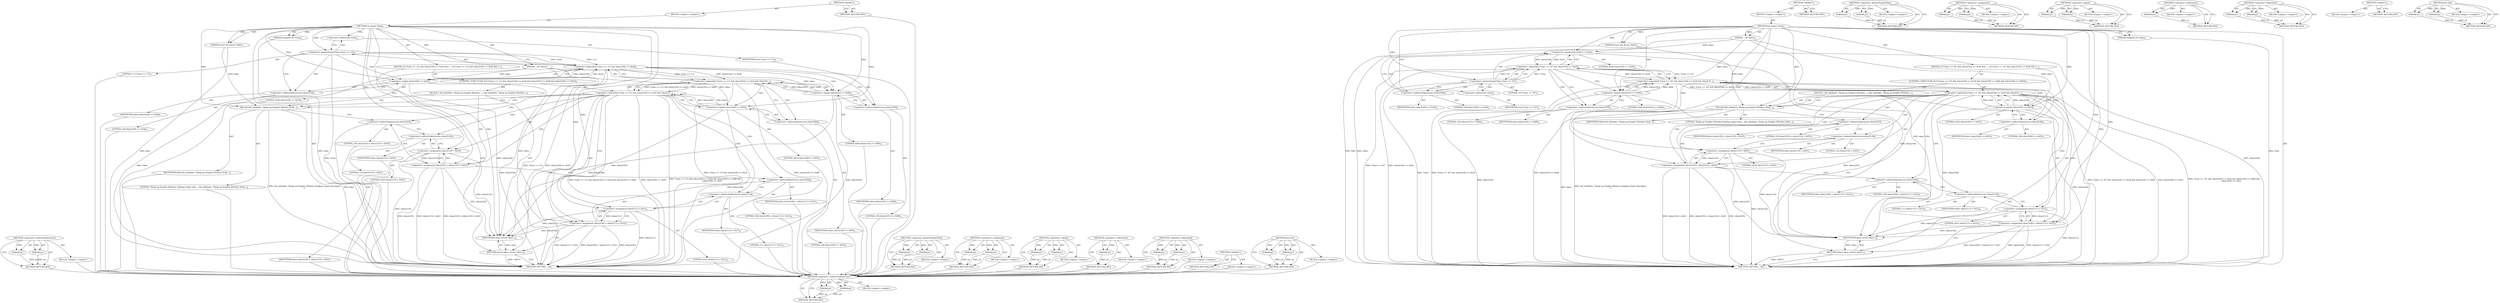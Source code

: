 digraph "hid_info" {
vulnerable_106 [label=<(METHOD,&lt;operator&gt;.indirectIndexAccess)>];
vulnerable_107 [label=<(PARAM,p1)>];
vulnerable_108 [label=<(PARAM,p2)>];
vulnerable_109 [label=<(BLOCK,&lt;empty&gt;,&lt;empty&gt;)>];
vulnerable_110 [label=<(METHOD_RETURN,ANY)>];
vulnerable_6 [label=<(METHOD,&lt;global&gt;)<SUB>1</SUB>>];
vulnerable_7 [label=<(BLOCK,&lt;empty&gt;,&lt;empty&gt;)<SUB>1</SUB>>];
vulnerable_8 [label=<(METHOD,sp_report_fixup)<SUB>1</SUB>>];
vulnerable_9 [label=<(PARAM,struct hid_device *hdev)<SUB>1</SUB>>];
vulnerable_10 [label=<(PARAM,__u8 *rdesc)<SUB>1</SUB>>];
vulnerable_11 [label=<(PARAM,unsigned int *rsize)<SUB>2</SUB>>];
vulnerable_12 [label=<(BLOCK,{
	if (*rsize &gt;= 107 &amp;&amp; rdesc[104] == 0x26 &amp;&amp; r...,{
	if (*rsize &gt;= 107 &amp;&amp; rdesc[104] == 0x26 &amp;&amp; r...)<SUB>3</SUB>>];
vulnerable_13 [label=<(CONTROL_STRUCTURE,IF,if (*rsize &gt;= 107 &amp;&amp; rdesc[104] == 0x26 &amp;&amp; rdesc[105] == 0x80 &amp;&amp;
 			rdesc[106] == 0x03))<SUB>4</SUB>>];
vulnerable_14 [label=<(&lt;operator&gt;.logicalAnd,*rsize &gt;= 107 &amp;&amp; rdesc[104] == 0x26 &amp;&amp; rdesc[10...)<SUB>4</SUB>>];
vulnerable_15 [label=<(&lt;operator&gt;.logicalAnd,*rsize &gt;= 107 &amp;&amp; rdesc[104] == 0x26 &amp;&amp; rdesc[10...)<SUB>4</SUB>>];
vulnerable_16 [label=<(&lt;operator&gt;.logicalAnd,*rsize &gt;= 107 &amp;&amp; rdesc[104] == 0x26)<SUB>4</SUB>>];
vulnerable_17 [label=<(&lt;operator&gt;.greaterEqualsThan,*rsize &gt;= 107)<SUB>4</SUB>>];
vulnerable_18 [label=<(&lt;operator&gt;.indirection,*rsize)<SUB>4</SUB>>];
vulnerable_19 [label=<(IDENTIFIER,rsize,*rsize &gt;= 107)<SUB>4</SUB>>];
vulnerable_20 [label=<(LITERAL,107,*rsize &gt;= 107)<SUB>4</SUB>>];
vulnerable_21 [label=<(&lt;operator&gt;.equals,rdesc[104] == 0x26)<SUB>4</SUB>>];
vulnerable_22 [label=<(&lt;operator&gt;.indirectIndexAccess,rdesc[104])<SUB>4</SUB>>];
vulnerable_23 [label=<(IDENTIFIER,rdesc,rdesc[104] == 0x26)<SUB>4</SUB>>];
vulnerable_24 [label=<(LITERAL,104,rdesc[104] == 0x26)<SUB>4</SUB>>];
vulnerable_25 [label=<(LITERAL,0x26,rdesc[104] == 0x26)<SUB>4</SUB>>];
vulnerable_26 [label=<(&lt;operator&gt;.equals,rdesc[105] == 0x80)<SUB>4</SUB>>];
vulnerable_27 [label=<(&lt;operator&gt;.indirectIndexAccess,rdesc[105])<SUB>4</SUB>>];
vulnerable_28 [label=<(IDENTIFIER,rdesc,rdesc[105] == 0x80)<SUB>4</SUB>>];
vulnerable_29 [label=<(LITERAL,105,rdesc[105] == 0x80)<SUB>4</SUB>>];
vulnerable_30 [label=<(LITERAL,0x80,rdesc[105] == 0x80)<SUB>4</SUB>>];
vulnerable_31 [label=<(&lt;operator&gt;.equals,rdesc[106] == 0x03)<SUB>5</SUB>>];
vulnerable_32 [label=<(&lt;operator&gt;.indirectIndexAccess,rdesc[106])<SUB>5</SUB>>];
vulnerable_33 [label=<(IDENTIFIER,rdesc,rdesc[106] == 0x03)<SUB>5</SUB>>];
vulnerable_34 [label=<(LITERAL,106,rdesc[106] == 0x03)<SUB>5</SUB>>];
vulnerable_35 [label=<(LITERAL,0x03,rdesc[106] == 0x03)<SUB>5</SUB>>];
vulnerable_36 [label=<(BLOCK,{
 		hid_info(hdev, &quot;fixing up Sunplus Wireless...,{
 		hid_info(hdev, &quot;fixing up Sunplus Wireless...)<SUB>5</SUB>>];
vulnerable_37 [label=<(hid_info,hid_info(hdev, &quot;fixing up Sunplus Wireless Desk...)<SUB>6</SUB>>];
vulnerable_38 [label=<(IDENTIFIER,hdev,hid_info(hdev, &quot;fixing up Sunplus Wireless Desk...)<SUB>6</SUB>>];
vulnerable_39 [label=<(LITERAL,&quot;fixing up Sunplus Wireless Desktop report desc...,hid_info(hdev, &quot;fixing up Sunplus Wireless Desk...)<SUB>6</SUB>>];
vulnerable_40 [label=<(&lt;operator&gt;.assignment,rdesc[105] = rdesc[110] = 0x03)<SUB>7</SUB>>];
vulnerable_41 [label=<(&lt;operator&gt;.indirectIndexAccess,rdesc[105])<SUB>7</SUB>>];
vulnerable_42 [label=<(IDENTIFIER,rdesc,rdesc[105] = rdesc[110] = 0x03)<SUB>7</SUB>>];
vulnerable_43 [label=<(LITERAL,105,rdesc[105] = rdesc[110] = 0x03)<SUB>7</SUB>>];
vulnerable_44 [label=<(&lt;operator&gt;.assignment,rdesc[110] = 0x03)<SUB>7</SUB>>];
vulnerable_45 [label=<(&lt;operator&gt;.indirectIndexAccess,rdesc[110])<SUB>7</SUB>>];
vulnerable_46 [label=<(IDENTIFIER,rdesc,rdesc[110] = 0x03)<SUB>7</SUB>>];
vulnerable_47 [label=<(LITERAL,110,rdesc[110] = 0x03)<SUB>7</SUB>>];
vulnerable_48 [label=<(LITERAL,0x03,rdesc[110] = 0x03)<SUB>7</SUB>>];
vulnerable_49 [label=<(&lt;operator&gt;.assignment,rdesc[106] = rdesc[111] = 0x21)<SUB>8</SUB>>];
vulnerable_50 [label=<(&lt;operator&gt;.indirectIndexAccess,rdesc[106])<SUB>8</SUB>>];
vulnerable_51 [label=<(IDENTIFIER,rdesc,rdesc[106] = rdesc[111] = 0x21)<SUB>8</SUB>>];
vulnerable_52 [label=<(LITERAL,106,rdesc[106] = rdesc[111] = 0x21)<SUB>8</SUB>>];
vulnerable_53 [label=<(&lt;operator&gt;.assignment,rdesc[111] = 0x21)<SUB>8</SUB>>];
vulnerable_54 [label=<(&lt;operator&gt;.indirectIndexAccess,rdesc[111])<SUB>8</SUB>>];
vulnerable_55 [label=<(IDENTIFIER,rdesc,rdesc[111] = 0x21)<SUB>8</SUB>>];
vulnerable_56 [label=<(LITERAL,111,rdesc[111] = 0x21)<SUB>8</SUB>>];
vulnerable_57 [label=<(LITERAL,0x21,rdesc[111] = 0x21)<SUB>8</SUB>>];
vulnerable_58 [label=<(RETURN,return rdesc;,return rdesc;)<SUB>10</SUB>>];
vulnerable_59 [label=<(IDENTIFIER,rdesc,return rdesc;)<SUB>10</SUB>>];
vulnerable_60 [label=<(METHOD_RETURN,__u8)<SUB>1</SUB>>];
vulnerable_62 [label=<(METHOD_RETURN,ANY)<SUB>1</SUB>>];
vulnerable_92 [label=<(METHOD,&lt;operator&gt;.greaterEqualsThan)>];
vulnerable_93 [label=<(PARAM,p1)>];
vulnerable_94 [label=<(PARAM,p2)>];
vulnerable_95 [label=<(BLOCK,&lt;empty&gt;,&lt;empty&gt;)>];
vulnerable_96 [label=<(METHOD_RETURN,ANY)>];
vulnerable_116 [label=<(METHOD,&lt;operator&gt;.assignment)>];
vulnerable_117 [label=<(PARAM,p1)>];
vulnerable_118 [label=<(PARAM,p2)>];
vulnerable_119 [label=<(BLOCK,&lt;empty&gt;,&lt;empty&gt;)>];
vulnerable_120 [label=<(METHOD_RETURN,ANY)>];
vulnerable_101 [label=<(METHOD,&lt;operator&gt;.equals)>];
vulnerable_102 [label=<(PARAM,p1)>];
vulnerable_103 [label=<(PARAM,p2)>];
vulnerable_104 [label=<(BLOCK,&lt;empty&gt;,&lt;empty&gt;)>];
vulnerable_105 [label=<(METHOD_RETURN,ANY)>];
vulnerable_97 [label=<(METHOD,&lt;operator&gt;.indirection)>];
vulnerable_98 [label=<(PARAM,p1)>];
vulnerable_99 [label=<(BLOCK,&lt;empty&gt;,&lt;empty&gt;)>];
vulnerable_100 [label=<(METHOD_RETURN,ANY)>];
vulnerable_87 [label=<(METHOD,&lt;operator&gt;.logicalAnd)>];
vulnerable_88 [label=<(PARAM,p1)>];
vulnerable_89 [label=<(PARAM,p2)>];
vulnerable_90 [label=<(BLOCK,&lt;empty&gt;,&lt;empty&gt;)>];
vulnerable_91 [label=<(METHOD_RETURN,ANY)>];
vulnerable_81 [label=<(METHOD,&lt;global&gt;)<SUB>1</SUB>>];
vulnerable_82 [label=<(BLOCK,&lt;empty&gt;,&lt;empty&gt;)>];
vulnerable_83 [label=<(METHOD_RETURN,ANY)>];
vulnerable_111 [label=<(METHOD,hid_info)>];
vulnerable_112 [label=<(PARAM,p1)>];
vulnerable_113 [label=<(PARAM,p2)>];
vulnerable_114 [label=<(BLOCK,&lt;empty&gt;,&lt;empty&gt;)>];
vulnerable_115 [label=<(METHOD_RETURN,ANY)>];
fixed_106 [label=<(METHOD,&lt;operator&gt;.indirectIndexAccess)>];
fixed_107 [label=<(PARAM,p1)>];
fixed_108 [label=<(PARAM,p2)>];
fixed_109 [label=<(BLOCK,&lt;empty&gt;,&lt;empty&gt;)>];
fixed_110 [label=<(METHOD_RETURN,ANY)>];
fixed_6 [label=<(METHOD,&lt;global&gt;)<SUB>1</SUB>>];
fixed_7 [label=<(BLOCK,&lt;empty&gt;,&lt;empty&gt;)<SUB>1</SUB>>];
fixed_8 [label=<(METHOD,sp_report_fixup)<SUB>1</SUB>>];
fixed_9 [label=<(PARAM,struct hid_device *hdev)<SUB>1</SUB>>];
fixed_10 [label=<(PARAM,__u8 *rdesc)<SUB>1</SUB>>];
fixed_11 [label=<(PARAM,unsigned int *rsize)<SUB>2</SUB>>];
fixed_12 [label=<(BLOCK,{
	if (*rsize &gt;= 112 &amp;&amp; rdesc[104] == 0x26 &amp;&amp; r...,{
	if (*rsize &gt;= 112 &amp;&amp; rdesc[104] == 0x26 &amp;&amp; r...)<SUB>3</SUB>>];
fixed_13 [label=<(CONTROL_STRUCTURE,IF,if (*rsize &gt;= 112 &amp;&amp; rdesc[104] == 0x26 &amp;&amp; rdesc[105] == 0x80 &amp;&amp;
 			rdesc[106] == 0x03))<SUB>4</SUB>>];
fixed_14 [label=<(&lt;operator&gt;.logicalAnd,*rsize &gt;= 112 &amp;&amp; rdesc[104] == 0x26 &amp;&amp; rdesc[10...)<SUB>4</SUB>>];
fixed_15 [label=<(&lt;operator&gt;.logicalAnd,*rsize &gt;= 112 &amp;&amp; rdesc[104] == 0x26 &amp;&amp; rdesc[10...)<SUB>4</SUB>>];
fixed_16 [label=<(&lt;operator&gt;.logicalAnd,*rsize &gt;= 112 &amp;&amp; rdesc[104] == 0x26)<SUB>4</SUB>>];
fixed_17 [label=<(&lt;operator&gt;.greaterEqualsThan,*rsize &gt;= 112)<SUB>4</SUB>>];
fixed_18 [label=<(&lt;operator&gt;.indirection,*rsize)<SUB>4</SUB>>];
fixed_19 [label=<(IDENTIFIER,rsize,*rsize &gt;= 112)<SUB>4</SUB>>];
fixed_20 [label=<(LITERAL,112,*rsize &gt;= 112)<SUB>4</SUB>>];
fixed_21 [label=<(&lt;operator&gt;.equals,rdesc[104] == 0x26)<SUB>4</SUB>>];
fixed_22 [label=<(&lt;operator&gt;.indirectIndexAccess,rdesc[104])<SUB>4</SUB>>];
fixed_23 [label=<(IDENTIFIER,rdesc,rdesc[104] == 0x26)<SUB>4</SUB>>];
fixed_24 [label=<(LITERAL,104,rdesc[104] == 0x26)<SUB>4</SUB>>];
fixed_25 [label=<(LITERAL,0x26,rdesc[104] == 0x26)<SUB>4</SUB>>];
fixed_26 [label=<(&lt;operator&gt;.equals,rdesc[105] == 0x80)<SUB>4</SUB>>];
fixed_27 [label=<(&lt;operator&gt;.indirectIndexAccess,rdesc[105])<SUB>4</SUB>>];
fixed_28 [label=<(IDENTIFIER,rdesc,rdesc[105] == 0x80)<SUB>4</SUB>>];
fixed_29 [label=<(LITERAL,105,rdesc[105] == 0x80)<SUB>4</SUB>>];
fixed_30 [label=<(LITERAL,0x80,rdesc[105] == 0x80)<SUB>4</SUB>>];
fixed_31 [label=<(&lt;operator&gt;.equals,rdesc[106] == 0x03)<SUB>5</SUB>>];
fixed_32 [label=<(&lt;operator&gt;.indirectIndexAccess,rdesc[106])<SUB>5</SUB>>];
fixed_33 [label=<(IDENTIFIER,rdesc,rdesc[106] == 0x03)<SUB>5</SUB>>];
fixed_34 [label=<(LITERAL,106,rdesc[106] == 0x03)<SUB>5</SUB>>];
fixed_35 [label=<(LITERAL,0x03,rdesc[106] == 0x03)<SUB>5</SUB>>];
fixed_36 [label=<(BLOCK,{
 		hid_info(hdev, &quot;fixing up Sunplus Wireless...,{
 		hid_info(hdev, &quot;fixing up Sunplus Wireless...)<SUB>5</SUB>>];
fixed_37 [label=<(hid_info,hid_info(hdev, &quot;fixing up Sunplus Wireless Desk...)<SUB>6</SUB>>];
fixed_38 [label=<(IDENTIFIER,hdev,hid_info(hdev, &quot;fixing up Sunplus Wireless Desk...)<SUB>6</SUB>>];
fixed_39 [label=<(LITERAL,&quot;fixing up Sunplus Wireless Desktop report desc...,hid_info(hdev, &quot;fixing up Sunplus Wireless Desk...)<SUB>6</SUB>>];
fixed_40 [label=<(&lt;operator&gt;.assignment,rdesc[105] = rdesc[110] = 0x03)<SUB>7</SUB>>];
fixed_41 [label=<(&lt;operator&gt;.indirectIndexAccess,rdesc[105])<SUB>7</SUB>>];
fixed_42 [label=<(IDENTIFIER,rdesc,rdesc[105] = rdesc[110] = 0x03)<SUB>7</SUB>>];
fixed_43 [label=<(LITERAL,105,rdesc[105] = rdesc[110] = 0x03)<SUB>7</SUB>>];
fixed_44 [label=<(&lt;operator&gt;.assignment,rdesc[110] = 0x03)<SUB>7</SUB>>];
fixed_45 [label=<(&lt;operator&gt;.indirectIndexAccess,rdesc[110])<SUB>7</SUB>>];
fixed_46 [label=<(IDENTIFIER,rdesc,rdesc[110] = 0x03)<SUB>7</SUB>>];
fixed_47 [label=<(LITERAL,110,rdesc[110] = 0x03)<SUB>7</SUB>>];
fixed_48 [label=<(LITERAL,0x03,rdesc[110] = 0x03)<SUB>7</SUB>>];
fixed_49 [label=<(&lt;operator&gt;.assignment,rdesc[106] = rdesc[111] = 0x21)<SUB>8</SUB>>];
fixed_50 [label=<(&lt;operator&gt;.indirectIndexAccess,rdesc[106])<SUB>8</SUB>>];
fixed_51 [label=<(IDENTIFIER,rdesc,rdesc[106] = rdesc[111] = 0x21)<SUB>8</SUB>>];
fixed_52 [label=<(LITERAL,106,rdesc[106] = rdesc[111] = 0x21)<SUB>8</SUB>>];
fixed_53 [label=<(&lt;operator&gt;.assignment,rdesc[111] = 0x21)<SUB>8</SUB>>];
fixed_54 [label=<(&lt;operator&gt;.indirectIndexAccess,rdesc[111])<SUB>8</SUB>>];
fixed_55 [label=<(IDENTIFIER,rdesc,rdesc[111] = 0x21)<SUB>8</SUB>>];
fixed_56 [label=<(LITERAL,111,rdesc[111] = 0x21)<SUB>8</SUB>>];
fixed_57 [label=<(LITERAL,0x21,rdesc[111] = 0x21)<SUB>8</SUB>>];
fixed_58 [label=<(RETURN,return rdesc;,return rdesc;)<SUB>10</SUB>>];
fixed_59 [label=<(IDENTIFIER,rdesc,return rdesc;)<SUB>10</SUB>>];
fixed_60 [label=<(METHOD_RETURN,__u8)<SUB>1</SUB>>];
fixed_62 [label=<(METHOD_RETURN,ANY)<SUB>1</SUB>>];
fixed_92 [label=<(METHOD,&lt;operator&gt;.greaterEqualsThan)>];
fixed_93 [label=<(PARAM,p1)>];
fixed_94 [label=<(PARAM,p2)>];
fixed_95 [label=<(BLOCK,&lt;empty&gt;,&lt;empty&gt;)>];
fixed_96 [label=<(METHOD_RETURN,ANY)>];
fixed_116 [label=<(METHOD,&lt;operator&gt;.assignment)>];
fixed_117 [label=<(PARAM,p1)>];
fixed_118 [label=<(PARAM,p2)>];
fixed_119 [label=<(BLOCK,&lt;empty&gt;,&lt;empty&gt;)>];
fixed_120 [label=<(METHOD_RETURN,ANY)>];
fixed_101 [label=<(METHOD,&lt;operator&gt;.equals)>];
fixed_102 [label=<(PARAM,p1)>];
fixed_103 [label=<(PARAM,p2)>];
fixed_104 [label=<(BLOCK,&lt;empty&gt;,&lt;empty&gt;)>];
fixed_105 [label=<(METHOD_RETURN,ANY)>];
fixed_97 [label=<(METHOD,&lt;operator&gt;.indirection)>];
fixed_98 [label=<(PARAM,p1)>];
fixed_99 [label=<(BLOCK,&lt;empty&gt;,&lt;empty&gt;)>];
fixed_100 [label=<(METHOD_RETURN,ANY)>];
fixed_87 [label=<(METHOD,&lt;operator&gt;.logicalAnd)>];
fixed_88 [label=<(PARAM,p1)>];
fixed_89 [label=<(PARAM,p2)>];
fixed_90 [label=<(BLOCK,&lt;empty&gt;,&lt;empty&gt;)>];
fixed_91 [label=<(METHOD_RETURN,ANY)>];
fixed_81 [label=<(METHOD,&lt;global&gt;)<SUB>1</SUB>>];
fixed_82 [label=<(BLOCK,&lt;empty&gt;,&lt;empty&gt;)>];
fixed_83 [label=<(METHOD_RETURN,ANY)>];
fixed_111 [label=<(METHOD,hid_info)>];
fixed_112 [label=<(PARAM,p1)>];
fixed_113 [label=<(PARAM,p2)>];
fixed_114 [label=<(BLOCK,&lt;empty&gt;,&lt;empty&gt;)>];
fixed_115 [label=<(METHOD_RETURN,ANY)>];
vulnerable_106 -> vulnerable_107  [key=0, label="AST: "];
vulnerable_106 -> vulnerable_107  [key=1, label="DDG: "];
vulnerable_106 -> vulnerable_109  [key=0, label="AST: "];
vulnerable_106 -> vulnerable_108  [key=0, label="AST: "];
vulnerable_106 -> vulnerable_108  [key=1, label="DDG: "];
vulnerable_106 -> vulnerable_110  [key=0, label="AST: "];
vulnerable_106 -> vulnerable_110  [key=1, label="CFG: "];
vulnerable_107 -> vulnerable_110  [key=0, label="DDG: p1"];
vulnerable_108 -> vulnerable_110  [key=0, label="DDG: p2"];
vulnerable_6 -> vulnerable_7  [key=0, label="AST: "];
vulnerable_6 -> vulnerable_62  [key=0, label="AST: "];
vulnerable_6 -> vulnerable_62  [key=1, label="CFG: "];
vulnerable_7 -> vulnerable_8  [key=0, label="AST: "];
vulnerable_8 -> vulnerable_9  [key=0, label="AST: "];
vulnerable_8 -> vulnerable_9  [key=1, label="DDG: "];
vulnerable_8 -> vulnerable_10  [key=0, label="AST: "];
vulnerable_8 -> vulnerable_10  [key=1, label="DDG: "];
vulnerable_8 -> vulnerable_11  [key=0, label="AST: "];
vulnerable_8 -> vulnerable_11  [key=1, label="DDG: "];
vulnerable_8 -> vulnerable_12  [key=0, label="AST: "];
vulnerable_8 -> vulnerable_60  [key=0, label="AST: "];
vulnerable_8 -> vulnerable_18  [key=0, label="CFG: "];
vulnerable_8 -> vulnerable_59  [key=0, label="DDG: "];
vulnerable_8 -> vulnerable_40  [key=0, label="DDG: "];
vulnerable_8 -> vulnerable_49  [key=0, label="DDG: "];
vulnerable_8 -> vulnerable_31  [key=0, label="DDG: "];
vulnerable_8 -> vulnerable_37  [key=0, label="DDG: "];
vulnerable_8 -> vulnerable_26  [key=0, label="DDG: "];
vulnerable_8 -> vulnerable_44  [key=0, label="DDG: "];
vulnerable_8 -> vulnerable_53  [key=0, label="DDG: "];
vulnerable_8 -> vulnerable_17  [key=0, label="DDG: "];
vulnerable_8 -> vulnerable_21  [key=0, label="DDG: "];
vulnerable_9 -> vulnerable_60  [key=0, label="DDG: hdev"];
vulnerable_9 -> vulnerable_37  [key=0, label="DDG: hdev"];
vulnerable_10 -> vulnerable_60  [key=0, label="DDG: rdesc"];
vulnerable_10 -> vulnerable_59  [key=0, label="DDG: rdesc"];
vulnerable_10 -> vulnerable_31  [key=0, label="DDG: rdesc"];
vulnerable_10 -> vulnerable_26  [key=0, label="DDG: rdesc"];
vulnerable_10 -> vulnerable_21  [key=0, label="DDG: rdesc"];
vulnerable_11 -> vulnerable_60  [key=0, label="DDG: rsize"];
vulnerable_12 -> vulnerable_13  [key=0, label="AST: "];
vulnerable_12 -> vulnerable_58  [key=0, label="AST: "];
vulnerable_13 -> vulnerable_14  [key=0, label="AST: "];
vulnerable_13 -> vulnerable_36  [key=0, label="AST: "];
vulnerable_14 -> vulnerable_15  [key=0, label="AST: "];
vulnerable_14 -> vulnerable_31  [key=0, label="AST: "];
vulnerable_14 -> vulnerable_37  [key=0, label="CFG: "];
vulnerable_14 -> vulnerable_37  [key=1, label="CDG: "];
vulnerable_14 -> vulnerable_58  [key=0, label="CFG: "];
vulnerable_14 -> vulnerable_60  [key=0, label="DDG: *rsize &gt;= 107 &amp;&amp; rdesc[104] == 0x26 &amp;&amp; rdesc[105] == 0x80"];
vulnerable_14 -> vulnerable_60  [key=1, label="DDG: rdesc[106] == 0x03"];
vulnerable_14 -> vulnerable_60  [key=2, label="DDG: *rsize &gt;= 107 &amp;&amp; rdesc[104] == 0x26 &amp;&amp; rdesc[105] == 0x80 &amp;&amp;
 			rdesc[106] == 0x03"];
vulnerable_14 -> vulnerable_49  [key=0, label="CDG: "];
vulnerable_14 -> vulnerable_53  [key=0, label="CDG: "];
vulnerable_14 -> vulnerable_41  [key=0, label="CDG: "];
vulnerable_14 -> vulnerable_45  [key=0, label="CDG: "];
vulnerable_14 -> vulnerable_40  [key=0, label="CDG: "];
vulnerable_14 -> vulnerable_50  [key=0, label="CDG: "];
vulnerable_14 -> vulnerable_44  [key=0, label="CDG: "];
vulnerable_14 -> vulnerable_54  [key=0, label="CDG: "];
vulnerable_15 -> vulnerable_16  [key=0, label="AST: "];
vulnerable_15 -> vulnerable_26  [key=0, label="AST: "];
vulnerable_15 -> vulnerable_14  [key=0, label="CFG: "];
vulnerable_15 -> vulnerable_14  [key=1, label="DDG: *rsize &gt;= 107 &amp;&amp; rdesc[104] == 0x26"];
vulnerable_15 -> vulnerable_14  [key=2, label="DDG: rdesc[105] == 0x80"];
vulnerable_15 -> vulnerable_32  [key=0, label="CFG: "];
vulnerable_15 -> vulnerable_32  [key=1, label="CDG: "];
vulnerable_15 -> vulnerable_60  [key=0, label="DDG: *rsize &gt;= 107 &amp;&amp; rdesc[104] == 0x26"];
vulnerable_15 -> vulnerable_60  [key=1, label="DDG: rdesc[105] == 0x80"];
vulnerable_15 -> vulnerable_31  [key=0, label="CDG: "];
vulnerable_16 -> vulnerable_17  [key=0, label="AST: "];
vulnerable_16 -> vulnerable_21  [key=0, label="AST: "];
vulnerable_16 -> vulnerable_15  [key=0, label="CFG: "];
vulnerable_16 -> vulnerable_15  [key=1, label="DDG: *rsize &gt;= 107"];
vulnerable_16 -> vulnerable_15  [key=2, label="DDG: rdesc[104] == 0x26"];
vulnerable_16 -> vulnerable_27  [key=0, label="CFG: "];
vulnerable_16 -> vulnerable_27  [key=1, label="CDG: "];
vulnerable_16 -> vulnerable_60  [key=0, label="DDG: *rsize &gt;= 107"];
vulnerable_16 -> vulnerable_60  [key=1, label="DDG: rdesc[104] == 0x26"];
vulnerable_16 -> vulnerable_26  [key=0, label="CDG: "];
vulnerable_17 -> vulnerable_18  [key=0, label="AST: "];
vulnerable_17 -> vulnerable_20  [key=0, label="AST: "];
vulnerable_17 -> vulnerable_16  [key=0, label="CFG: "];
vulnerable_17 -> vulnerable_16  [key=1, label="DDG: *rsize"];
vulnerable_17 -> vulnerable_16  [key=2, label="DDG: 107"];
vulnerable_17 -> vulnerable_22  [key=0, label="CFG: "];
vulnerable_17 -> vulnerable_22  [key=1, label="CDG: "];
vulnerable_17 -> vulnerable_60  [key=0, label="DDG: *rsize"];
vulnerable_17 -> vulnerable_21  [key=0, label="CDG: "];
vulnerable_18 -> vulnerable_19  [key=0, label="AST: "];
vulnerable_18 -> vulnerable_17  [key=0, label="CFG: "];
vulnerable_21 -> vulnerable_22  [key=0, label="AST: "];
vulnerable_21 -> vulnerable_25  [key=0, label="AST: "];
vulnerable_21 -> vulnerable_16  [key=0, label="CFG: "];
vulnerable_21 -> vulnerable_16  [key=1, label="DDG: rdesc[104]"];
vulnerable_21 -> vulnerable_16  [key=2, label="DDG: 0x26"];
vulnerable_21 -> vulnerable_60  [key=0, label="DDG: rdesc[104]"];
vulnerable_21 -> vulnerable_59  [key=0, label="DDG: rdesc[104]"];
vulnerable_22 -> vulnerable_23  [key=0, label="AST: "];
vulnerable_22 -> vulnerable_24  [key=0, label="AST: "];
vulnerable_22 -> vulnerable_21  [key=0, label="CFG: "];
vulnerable_26 -> vulnerable_27  [key=0, label="AST: "];
vulnerable_26 -> vulnerable_30  [key=0, label="AST: "];
vulnerable_26 -> vulnerable_15  [key=0, label="CFG: "];
vulnerable_26 -> vulnerable_15  [key=1, label="DDG: rdesc[105]"];
vulnerable_26 -> vulnerable_15  [key=2, label="DDG: 0x80"];
vulnerable_26 -> vulnerable_60  [key=0, label="DDG: rdesc[105]"];
vulnerable_26 -> vulnerable_59  [key=0, label="DDG: rdesc[105]"];
vulnerable_27 -> vulnerable_28  [key=0, label="AST: "];
vulnerable_27 -> vulnerable_29  [key=0, label="AST: "];
vulnerable_27 -> vulnerable_26  [key=0, label="CFG: "];
vulnerable_31 -> vulnerable_32  [key=0, label="AST: "];
vulnerable_31 -> vulnerable_35  [key=0, label="AST: "];
vulnerable_31 -> vulnerable_14  [key=0, label="CFG: "];
vulnerable_31 -> vulnerable_14  [key=1, label="DDG: rdesc[106]"];
vulnerable_31 -> vulnerable_14  [key=2, label="DDG: 0x03"];
vulnerable_31 -> vulnerable_60  [key=0, label="DDG: rdesc[106]"];
vulnerable_31 -> vulnerable_59  [key=0, label="DDG: rdesc[106]"];
vulnerable_32 -> vulnerable_33  [key=0, label="AST: "];
vulnerable_32 -> vulnerable_34  [key=0, label="AST: "];
vulnerable_32 -> vulnerable_31  [key=0, label="CFG: "];
vulnerable_36 -> vulnerable_37  [key=0, label="AST: "];
vulnerable_36 -> vulnerable_40  [key=0, label="AST: "];
vulnerable_36 -> vulnerable_49  [key=0, label="AST: "];
vulnerable_37 -> vulnerable_38  [key=0, label="AST: "];
vulnerable_37 -> vulnerable_39  [key=0, label="AST: "];
vulnerable_37 -> vulnerable_41  [key=0, label="CFG: "];
vulnerable_37 -> vulnerable_60  [key=0, label="DDG: hdev"];
vulnerable_37 -> vulnerable_60  [key=1, label="DDG: hid_info(hdev, &quot;fixing up Sunplus Wireless Desktop report descriptor\n&quot;)"];
vulnerable_40 -> vulnerable_41  [key=0, label="AST: "];
vulnerable_40 -> vulnerable_44  [key=0, label="AST: "];
vulnerable_40 -> vulnerable_50  [key=0, label="CFG: "];
vulnerable_40 -> vulnerable_60  [key=0, label="DDG: rdesc[105]"];
vulnerable_40 -> vulnerable_60  [key=1, label="DDG: rdesc[110] = 0x03"];
vulnerable_40 -> vulnerable_60  [key=2, label="DDG: rdesc[105] = rdesc[110] = 0x03"];
vulnerable_40 -> vulnerable_59  [key=0, label="DDG: rdesc[105]"];
vulnerable_41 -> vulnerable_42  [key=0, label="AST: "];
vulnerable_41 -> vulnerable_43  [key=0, label="AST: "];
vulnerable_41 -> vulnerable_45  [key=0, label="CFG: "];
vulnerable_44 -> vulnerable_45  [key=0, label="AST: "];
vulnerable_44 -> vulnerable_48  [key=0, label="AST: "];
vulnerable_44 -> vulnerable_40  [key=0, label="CFG: "];
vulnerable_44 -> vulnerable_40  [key=1, label="DDG: rdesc[110]"];
vulnerable_44 -> vulnerable_60  [key=0, label="DDG: rdesc[110]"];
vulnerable_44 -> vulnerable_59  [key=0, label="DDG: rdesc[110]"];
vulnerable_45 -> vulnerable_46  [key=0, label="AST: "];
vulnerable_45 -> vulnerable_47  [key=0, label="AST: "];
vulnerable_45 -> vulnerable_44  [key=0, label="CFG: "];
vulnerable_49 -> vulnerable_50  [key=0, label="AST: "];
vulnerable_49 -> vulnerable_53  [key=0, label="AST: "];
vulnerable_49 -> vulnerable_58  [key=0, label="CFG: "];
vulnerable_49 -> vulnerable_60  [key=0, label="DDG: rdesc[106]"];
vulnerable_49 -> vulnerable_60  [key=1, label="DDG: rdesc[111] = 0x21"];
vulnerable_49 -> vulnerable_60  [key=2, label="DDG: rdesc[106] = rdesc[111] = 0x21"];
vulnerable_49 -> vulnerable_59  [key=0, label="DDG: rdesc[106]"];
vulnerable_50 -> vulnerable_51  [key=0, label="AST: "];
vulnerable_50 -> vulnerable_52  [key=0, label="AST: "];
vulnerable_50 -> vulnerable_54  [key=0, label="CFG: "];
vulnerable_53 -> vulnerable_54  [key=0, label="AST: "];
vulnerable_53 -> vulnerable_57  [key=0, label="AST: "];
vulnerable_53 -> vulnerable_49  [key=0, label="CFG: "];
vulnerable_53 -> vulnerable_49  [key=1, label="DDG: rdesc[111]"];
vulnerable_53 -> vulnerable_60  [key=0, label="DDG: rdesc[111]"];
vulnerable_53 -> vulnerable_59  [key=0, label="DDG: rdesc[111]"];
vulnerable_54 -> vulnerable_55  [key=0, label="AST: "];
vulnerable_54 -> vulnerable_56  [key=0, label="AST: "];
vulnerable_54 -> vulnerable_53  [key=0, label="CFG: "];
vulnerable_58 -> vulnerable_59  [key=0, label="AST: "];
vulnerable_58 -> vulnerable_60  [key=0, label="CFG: "];
vulnerable_58 -> vulnerable_60  [key=1, label="DDG: &lt;RET&gt;"];
vulnerable_59 -> vulnerable_58  [key=0, label="DDG: rdesc"];
vulnerable_92 -> vulnerable_93  [key=0, label="AST: "];
vulnerable_92 -> vulnerable_93  [key=1, label="DDG: "];
vulnerable_92 -> vulnerable_95  [key=0, label="AST: "];
vulnerable_92 -> vulnerable_94  [key=0, label="AST: "];
vulnerable_92 -> vulnerable_94  [key=1, label="DDG: "];
vulnerable_92 -> vulnerable_96  [key=0, label="AST: "];
vulnerable_92 -> vulnerable_96  [key=1, label="CFG: "];
vulnerable_93 -> vulnerable_96  [key=0, label="DDG: p1"];
vulnerable_94 -> vulnerable_96  [key=0, label="DDG: p2"];
vulnerable_116 -> vulnerable_117  [key=0, label="AST: "];
vulnerable_116 -> vulnerable_117  [key=1, label="DDG: "];
vulnerable_116 -> vulnerable_119  [key=0, label="AST: "];
vulnerable_116 -> vulnerable_118  [key=0, label="AST: "];
vulnerable_116 -> vulnerable_118  [key=1, label="DDG: "];
vulnerable_116 -> vulnerable_120  [key=0, label="AST: "];
vulnerable_116 -> vulnerable_120  [key=1, label="CFG: "];
vulnerable_117 -> vulnerable_120  [key=0, label="DDG: p1"];
vulnerable_118 -> vulnerable_120  [key=0, label="DDG: p2"];
vulnerable_101 -> vulnerable_102  [key=0, label="AST: "];
vulnerable_101 -> vulnerable_102  [key=1, label="DDG: "];
vulnerable_101 -> vulnerable_104  [key=0, label="AST: "];
vulnerable_101 -> vulnerable_103  [key=0, label="AST: "];
vulnerable_101 -> vulnerable_103  [key=1, label="DDG: "];
vulnerable_101 -> vulnerable_105  [key=0, label="AST: "];
vulnerable_101 -> vulnerable_105  [key=1, label="CFG: "];
vulnerable_102 -> vulnerable_105  [key=0, label="DDG: p1"];
vulnerable_103 -> vulnerable_105  [key=0, label="DDG: p2"];
vulnerable_97 -> vulnerable_98  [key=0, label="AST: "];
vulnerable_97 -> vulnerable_98  [key=1, label="DDG: "];
vulnerable_97 -> vulnerable_99  [key=0, label="AST: "];
vulnerable_97 -> vulnerable_100  [key=0, label="AST: "];
vulnerable_97 -> vulnerable_100  [key=1, label="CFG: "];
vulnerable_98 -> vulnerable_100  [key=0, label="DDG: p1"];
vulnerable_87 -> vulnerable_88  [key=0, label="AST: "];
vulnerable_87 -> vulnerable_88  [key=1, label="DDG: "];
vulnerable_87 -> vulnerable_90  [key=0, label="AST: "];
vulnerable_87 -> vulnerable_89  [key=0, label="AST: "];
vulnerable_87 -> vulnerable_89  [key=1, label="DDG: "];
vulnerable_87 -> vulnerable_91  [key=0, label="AST: "];
vulnerable_87 -> vulnerable_91  [key=1, label="CFG: "];
vulnerable_88 -> vulnerable_91  [key=0, label="DDG: p1"];
vulnerable_89 -> vulnerable_91  [key=0, label="DDG: p2"];
vulnerable_81 -> vulnerable_82  [key=0, label="AST: "];
vulnerable_81 -> vulnerable_83  [key=0, label="AST: "];
vulnerable_81 -> vulnerable_83  [key=1, label="CFG: "];
vulnerable_111 -> vulnerable_112  [key=0, label="AST: "];
vulnerable_111 -> vulnerable_112  [key=1, label="DDG: "];
vulnerable_111 -> vulnerable_114  [key=0, label="AST: "];
vulnerable_111 -> vulnerable_113  [key=0, label="AST: "];
vulnerable_111 -> vulnerable_113  [key=1, label="DDG: "];
vulnerable_111 -> vulnerable_115  [key=0, label="AST: "];
vulnerable_111 -> vulnerable_115  [key=1, label="CFG: "];
vulnerable_112 -> vulnerable_115  [key=0, label="DDG: p1"];
vulnerable_113 -> vulnerable_115  [key=0, label="DDG: p2"];
fixed_106 -> fixed_107  [key=0, label="AST: "];
fixed_106 -> fixed_107  [key=1, label="DDG: "];
fixed_106 -> fixed_109  [key=0, label="AST: "];
fixed_106 -> fixed_108  [key=0, label="AST: "];
fixed_106 -> fixed_108  [key=1, label="DDG: "];
fixed_106 -> fixed_110  [key=0, label="AST: "];
fixed_106 -> fixed_110  [key=1, label="CFG: "];
fixed_107 -> fixed_110  [key=0, label="DDG: p1"];
fixed_108 -> fixed_110  [key=0, label="DDG: p2"];
fixed_109 -> vulnerable_106  [key=0];
fixed_110 -> vulnerable_106  [key=0];
fixed_6 -> fixed_7  [key=0, label="AST: "];
fixed_6 -> fixed_62  [key=0, label="AST: "];
fixed_6 -> fixed_62  [key=1, label="CFG: "];
fixed_7 -> fixed_8  [key=0, label="AST: "];
fixed_8 -> fixed_9  [key=0, label="AST: "];
fixed_8 -> fixed_9  [key=1, label="DDG: "];
fixed_8 -> fixed_10  [key=0, label="AST: "];
fixed_8 -> fixed_10  [key=1, label="DDG: "];
fixed_8 -> fixed_11  [key=0, label="AST: "];
fixed_8 -> fixed_11  [key=1, label="DDG: "];
fixed_8 -> fixed_12  [key=0, label="AST: "];
fixed_8 -> fixed_60  [key=0, label="AST: "];
fixed_8 -> fixed_18  [key=0, label="CFG: "];
fixed_8 -> fixed_59  [key=0, label="DDG: "];
fixed_8 -> fixed_40  [key=0, label="DDG: "];
fixed_8 -> fixed_49  [key=0, label="DDG: "];
fixed_8 -> fixed_31  [key=0, label="DDG: "];
fixed_8 -> fixed_37  [key=0, label="DDG: "];
fixed_8 -> fixed_26  [key=0, label="DDG: "];
fixed_8 -> fixed_44  [key=0, label="DDG: "];
fixed_8 -> fixed_53  [key=0, label="DDG: "];
fixed_8 -> fixed_17  [key=0, label="DDG: "];
fixed_8 -> fixed_21  [key=0, label="DDG: "];
fixed_9 -> fixed_60  [key=0, label="DDG: hdev"];
fixed_9 -> fixed_37  [key=0, label="DDG: hdev"];
fixed_10 -> fixed_60  [key=0, label="DDG: rdesc"];
fixed_10 -> fixed_59  [key=0, label="DDG: rdesc"];
fixed_10 -> fixed_31  [key=0, label="DDG: rdesc"];
fixed_10 -> fixed_26  [key=0, label="DDG: rdesc"];
fixed_10 -> fixed_21  [key=0, label="DDG: rdesc"];
fixed_11 -> fixed_60  [key=0, label="DDG: rsize"];
fixed_12 -> fixed_13  [key=0, label="AST: "];
fixed_12 -> fixed_58  [key=0, label="AST: "];
fixed_13 -> fixed_14  [key=0, label="AST: "];
fixed_13 -> fixed_36  [key=0, label="AST: "];
fixed_14 -> fixed_15  [key=0, label="AST: "];
fixed_14 -> fixed_31  [key=0, label="AST: "];
fixed_14 -> fixed_37  [key=0, label="CFG: "];
fixed_14 -> fixed_37  [key=1, label="CDG: "];
fixed_14 -> fixed_58  [key=0, label="CFG: "];
fixed_14 -> fixed_60  [key=0, label="DDG: *rsize &gt;= 112 &amp;&amp; rdesc[104] == 0x26 &amp;&amp; rdesc[105] == 0x80"];
fixed_14 -> fixed_60  [key=1, label="DDG: rdesc[106] == 0x03"];
fixed_14 -> fixed_60  [key=2, label="DDG: *rsize &gt;= 112 &amp;&amp; rdesc[104] == 0x26 &amp;&amp; rdesc[105] == 0x80 &amp;&amp;
 			rdesc[106] == 0x03"];
fixed_14 -> fixed_49  [key=0, label="CDG: "];
fixed_14 -> fixed_53  [key=0, label="CDG: "];
fixed_14 -> fixed_41  [key=0, label="CDG: "];
fixed_14 -> fixed_45  [key=0, label="CDG: "];
fixed_14 -> fixed_40  [key=0, label="CDG: "];
fixed_14 -> fixed_50  [key=0, label="CDG: "];
fixed_14 -> fixed_44  [key=0, label="CDG: "];
fixed_14 -> fixed_54  [key=0, label="CDG: "];
fixed_15 -> fixed_16  [key=0, label="AST: "];
fixed_15 -> fixed_26  [key=0, label="AST: "];
fixed_15 -> fixed_14  [key=0, label="CFG: "];
fixed_15 -> fixed_14  [key=1, label="DDG: *rsize &gt;= 112 &amp;&amp; rdesc[104] == 0x26"];
fixed_15 -> fixed_14  [key=2, label="DDG: rdesc[105] == 0x80"];
fixed_15 -> fixed_32  [key=0, label="CFG: "];
fixed_15 -> fixed_32  [key=1, label="CDG: "];
fixed_15 -> fixed_60  [key=0, label="DDG: *rsize &gt;= 112 &amp;&amp; rdesc[104] == 0x26"];
fixed_15 -> fixed_60  [key=1, label="DDG: rdesc[105] == 0x80"];
fixed_15 -> fixed_31  [key=0, label="CDG: "];
fixed_16 -> fixed_17  [key=0, label="AST: "];
fixed_16 -> fixed_21  [key=0, label="AST: "];
fixed_16 -> fixed_15  [key=0, label="CFG: "];
fixed_16 -> fixed_15  [key=1, label="DDG: *rsize &gt;= 112"];
fixed_16 -> fixed_15  [key=2, label="DDG: rdesc[104] == 0x26"];
fixed_16 -> fixed_27  [key=0, label="CFG: "];
fixed_16 -> fixed_27  [key=1, label="CDG: "];
fixed_16 -> fixed_60  [key=0, label="DDG: *rsize &gt;= 112"];
fixed_16 -> fixed_60  [key=1, label="DDG: rdesc[104] == 0x26"];
fixed_16 -> fixed_26  [key=0, label="CDG: "];
fixed_17 -> fixed_18  [key=0, label="AST: "];
fixed_17 -> fixed_20  [key=0, label="AST: "];
fixed_17 -> fixed_16  [key=0, label="CFG: "];
fixed_17 -> fixed_16  [key=1, label="DDG: *rsize"];
fixed_17 -> fixed_16  [key=2, label="DDG: 112"];
fixed_17 -> fixed_22  [key=0, label="CFG: "];
fixed_17 -> fixed_22  [key=1, label="CDG: "];
fixed_17 -> fixed_60  [key=0, label="DDG: *rsize"];
fixed_17 -> fixed_21  [key=0, label="CDG: "];
fixed_18 -> fixed_19  [key=0, label="AST: "];
fixed_18 -> fixed_17  [key=0, label="CFG: "];
fixed_19 -> vulnerable_106  [key=0];
fixed_20 -> vulnerable_106  [key=0];
fixed_21 -> fixed_22  [key=0, label="AST: "];
fixed_21 -> fixed_25  [key=0, label="AST: "];
fixed_21 -> fixed_16  [key=0, label="CFG: "];
fixed_21 -> fixed_16  [key=1, label="DDG: rdesc[104]"];
fixed_21 -> fixed_16  [key=2, label="DDG: 0x26"];
fixed_21 -> fixed_60  [key=0, label="DDG: rdesc[104]"];
fixed_21 -> fixed_59  [key=0, label="DDG: rdesc[104]"];
fixed_22 -> fixed_23  [key=0, label="AST: "];
fixed_22 -> fixed_24  [key=0, label="AST: "];
fixed_22 -> fixed_21  [key=0, label="CFG: "];
fixed_23 -> vulnerable_106  [key=0];
fixed_24 -> vulnerable_106  [key=0];
fixed_25 -> vulnerable_106  [key=0];
fixed_26 -> fixed_27  [key=0, label="AST: "];
fixed_26 -> fixed_30  [key=0, label="AST: "];
fixed_26 -> fixed_15  [key=0, label="CFG: "];
fixed_26 -> fixed_15  [key=1, label="DDG: rdesc[105]"];
fixed_26 -> fixed_15  [key=2, label="DDG: 0x80"];
fixed_26 -> fixed_60  [key=0, label="DDG: rdesc[105]"];
fixed_26 -> fixed_59  [key=0, label="DDG: rdesc[105]"];
fixed_27 -> fixed_28  [key=0, label="AST: "];
fixed_27 -> fixed_29  [key=0, label="AST: "];
fixed_27 -> fixed_26  [key=0, label="CFG: "];
fixed_28 -> vulnerable_106  [key=0];
fixed_29 -> vulnerable_106  [key=0];
fixed_30 -> vulnerable_106  [key=0];
fixed_31 -> fixed_32  [key=0, label="AST: "];
fixed_31 -> fixed_35  [key=0, label="AST: "];
fixed_31 -> fixed_14  [key=0, label="CFG: "];
fixed_31 -> fixed_14  [key=1, label="DDG: rdesc[106]"];
fixed_31 -> fixed_14  [key=2, label="DDG: 0x03"];
fixed_31 -> fixed_60  [key=0, label="DDG: rdesc[106]"];
fixed_31 -> fixed_59  [key=0, label="DDG: rdesc[106]"];
fixed_32 -> fixed_33  [key=0, label="AST: "];
fixed_32 -> fixed_34  [key=0, label="AST: "];
fixed_32 -> fixed_31  [key=0, label="CFG: "];
fixed_33 -> vulnerable_106  [key=0];
fixed_34 -> vulnerable_106  [key=0];
fixed_35 -> vulnerable_106  [key=0];
fixed_36 -> fixed_37  [key=0, label="AST: "];
fixed_36 -> fixed_40  [key=0, label="AST: "];
fixed_36 -> fixed_49  [key=0, label="AST: "];
fixed_37 -> fixed_38  [key=0, label="AST: "];
fixed_37 -> fixed_39  [key=0, label="AST: "];
fixed_37 -> fixed_41  [key=0, label="CFG: "];
fixed_37 -> fixed_60  [key=0, label="DDG: hdev"];
fixed_37 -> fixed_60  [key=1, label="DDG: hid_info(hdev, &quot;fixing up Sunplus Wireless Desktop report descriptor\n&quot;)"];
fixed_38 -> vulnerable_106  [key=0];
fixed_39 -> vulnerable_106  [key=0];
fixed_40 -> fixed_41  [key=0, label="AST: "];
fixed_40 -> fixed_44  [key=0, label="AST: "];
fixed_40 -> fixed_50  [key=0, label="CFG: "];
fixed_40 -> fixed_60  [key=0, label="DDG: rdesc[105]"];
fixed_40 -> fixed_60  [key=1, label="DDG: rdesc[110] = 0x03"];
fixed_40 -> fixed_60  [key=2, label="DDG: rdesc[105] = rdesc[110] = 0x03"];
fixed_40 -> fixed_59  [key=0, label="DDG: rdesc[105]"];
fixed_41 -> fixed_42  [key=0, label="AST: "];
fixed_41 -> fixed_43  [key=0, label="AST: "];
fixed_41 -> fixed_45  [key=0, label="CFG: "];
fixed_42 -> vulnerable_106  [key=0];
fixed_43 -> vulnerable_106  [key=0];
fixed_44 -> fixed_45  [key=0, label="AST: "];
fixed_44 -> fixed_48  [key=0, label="AST: "];
fixed_44 -> fixed_40  [key=0, label="CFG: "];
fixed_44 -> fixed_40  [key=1, label="DDG: rdesc[110]"];
fixed_44 -> fixed_60  [key=0, label="DDG: rdesc[110]"];
fixed_44 -> fixed_59  [key=0, label="DDG: rdesc[110]"];
fixed_45 -> fixed_46  [key=0, label="AST: "];
fixed_45 -> fixed_47  [key=0, label="AST: "];
fixed_45 -> fixed_44  [key=0, label="CFG: "];
fixed_46 -> vulnerable_106  [key=0];
fixed_47 -> vulnerable_106  [key=0];
fixed_48 -> vulnerable_106  [key=0];
fixed_49 -> fixed_50  [key=0, label="AST: "];
fixed_49 -> fixed_53  [key=0, label="AST: "];
fixed_49 -> fixed_58  [key=0, label="CFG: "];
fixed_49 -> fixed_60  [key=0, label="DDG: rdesc[106]"];
fixed_49 -> fixed_60  [key=1, label="DDG: rdesc[111] = 0x21"];
fixed_49 -> fixed_60  [key=2, label="DDG: rdesc[106] = rdesc[111] = 0x21"];
fixed_49 -> fixed_59  [key=0, label="DDG: rdesc[106]"];
fixed_50 -> fixed_51  [key=0, label="AST: "];
fixed_50 -> fixed_52  [key=0, label="AST: "];
fixed_50 -> fixed_54  [key=0, label="CFG: "];
fixed_51 -> vulnerable_106  [key=0];
fixed_52 -> vulnerable_106  [key=0];
fixed_53 -> fixed_54  [key=0, label="AST: "];
fixed_53 -> fixed_57  [key=0, label="AST: "];
fixed_53 -> fixed_49  [key=0, label="CFG: "];
fixed_53 -> fixed_49  [key=1, label="DDG: rdesc[111]"];
fixed_53 -> fixed_60  [key=0, label="DDG: rdesc[111]"];
fixed_53 -> fixed_59  [key=0, label="DDG: rdesc[111]"];
fixed_54 -> fixed_55  [key=0, label="AST: "];
fixed_54 -> fixed_56  [key=0, label="AST: "];
fixed_54 -> fixed_53  [key=0, label="CFG: "];
fixed_55 -> vulnerable_106  [key=0];
fixed_56 -> vulnerable_106  [key=0];
fixed_57 -> vulnerable_106  [key=0];
fixed_58 -> fixed_59  [key=0, label="AST: "];
fixed_58 -> fixed_60  [key=0, label="CFG: "];
fixed_58 -> fixed_60  [key=1, label="DDG: &lt;RET&gt;"];
fixed_59 -> fixed_58  [key=0, label="DDG: rdesc"];
fixed_60 -> vulnerable_106  [key=0];
fixed_62 -> vulnerable_106  [key=0];
fixed_92 -> fixed_93  [key=0, label="AST: "];
fixed_92 -> fixed_93  [key=1, label="DDG: "];
fixed_92 -> fixed_95  [key=0, label="AST: "];
fixed_92 -> fixed_94  [key=0, label="AST: "];
fixed_92 -> fixed_94  [key=1, label="DDG: "];
fixed_92 -> fixed_96  [key=0, label="AST: "];
fixed_92 -> fixed_96  [key=1, label="CFG: "];
fixed_93 -> fixed_96  [key=0, label="DDG: p1"];
fixed_94 -> fixed_96  [key=0, label="DDG: p2"];
fixed_95 -> vulnerable_106  [key=0];
fixed_96 -> vulnerable_106  [key=0];
fixed_116 -> fixed_117  [key=0, label="AST: "];
fixed_116 -> fixed_117  [key=1, label="DDG: "];
fixed_116 -> fixed_119  [key=0, label="AST: "];
fixed_116 -> fixed_118  [key=0, label="AST: "];
fixed_116 -> fixed_118  [key=1, label="DDG: "];
fixed_116 -> fixed_120  [key=0, label="AST: "];
fixed_116 -> fixed_120  [key=1, label="CFG: "];
fixed_117 -> fixed_120  [key=0, label="DDG: p1"];
fixed_118 -> fixed_120  [key=0, label="DDG: p2"];
fixed_119 -> vulnerable_106  [key=0];
fixed_120 -> vulnerable_106  [key=0];
fixed_101 -> fixed_102  [key=0, label="AST: "];
fixed_101 -> fixed_102  [key=1, label="DDG: "];
fixed_101 -> fixed_104  [key=0, label="AST: "];
fixed_101 -> fixed_103  [key=0, label="AST: "];
fixed_101 -> fixed_103  [key=1, label="DDG: "];
fixed_101 -> fixed_105  [key=0, label="AST: "];
fixed_101 -> fixed_105  [key=1, label="CFG: "];
fixed_102 -> fixed_105  [key=0, label="DDG: p1"];
fixed_103 -> fixed_105  [key=0, label="DDG: p2"];
fixed_104 -> vulnerable_106  [key=0];
fixed_105 -> vulnerable_106  [key=0];
fixed_97 -> fixed_98  [key=0, label="AST: "];
fixed_97 -> fixed_98  [key=1, label="DDG: "];
fixed_97 -> fixed_99  [key=0, label="AST: "];
fixed_97 -> fixed_100  [key=0, label="AST: "];
fixed_97 -> fixed_100  [key=1, label="CFG: "];
fixed_98 -> fixed_100  [key=0, label="DDG: p1"];
fixed_99 -> vulnerable_106  [key=0];
fixed_100 -> vulnerable_106  [key=0];
fixed_87 -> fixed_88  [key=0, label="AST: "];
fixed_87 -> fixed_88  [key=1, label="DDG: "];
fixed_87 -> fixed_90  [key=0, label="AST: "];
fixed_87 -> fixed_89  [key=0, label="AST: "];
fixed_87 -> fixed_89  [key=1, label="DDG: "];
fixed_87 -> fixed_91  [key=0, label="AST: "];
fixed_87 -> fixed_91  [key=1, label="CFG: "];
fixed_88 -> fixed_91  [key=0, label="DDG: p1"];
fixed_89 -> fixed_91  [key=0, label="DDG: p2"];
fixed_90 -> vulnerable_106  [key=0];
fixed_91 -> vulnerable_106  [key=0];
fixed_81 -> fixed_82  [key=0, label="AST: "];
fixed_81 -> fixed_83  [key=0, label="AST: "];
fixed_81 -> fixed_83  [key=1, label="CFG: "];
fixed_82 -> vulnerable_106  [key=0];
fixed_83 -> vulnerable_106  [key=0];
fixed_111 -> fixed_112  [key=0, label="AST: "];
fixed_111 -> fixed_112  [key=1, label="DDG: "];
fixed_111 -> fixed_114  [key=0, label="AST: "];
fixed_111 -> fixed_113  [key=0, label="AST: "];
fixed_111 -> fixed_113  [key=1, label="DDG: "];
fixed_111 -> fixed_115  [key=0, label="AST: "];
fixed_111 -> fixed_115  [key=1, label="CFG: "];
fixed_112 -> fixed_115  [key=0, label="DDG: p1"];
fixed_113 -> fixed_115  [key=0, label="DDG: p2"];
fixed_114 -> vulnerable_106  [key=0];
fixed_115 -> vulnerable_106  [key=0];
}
